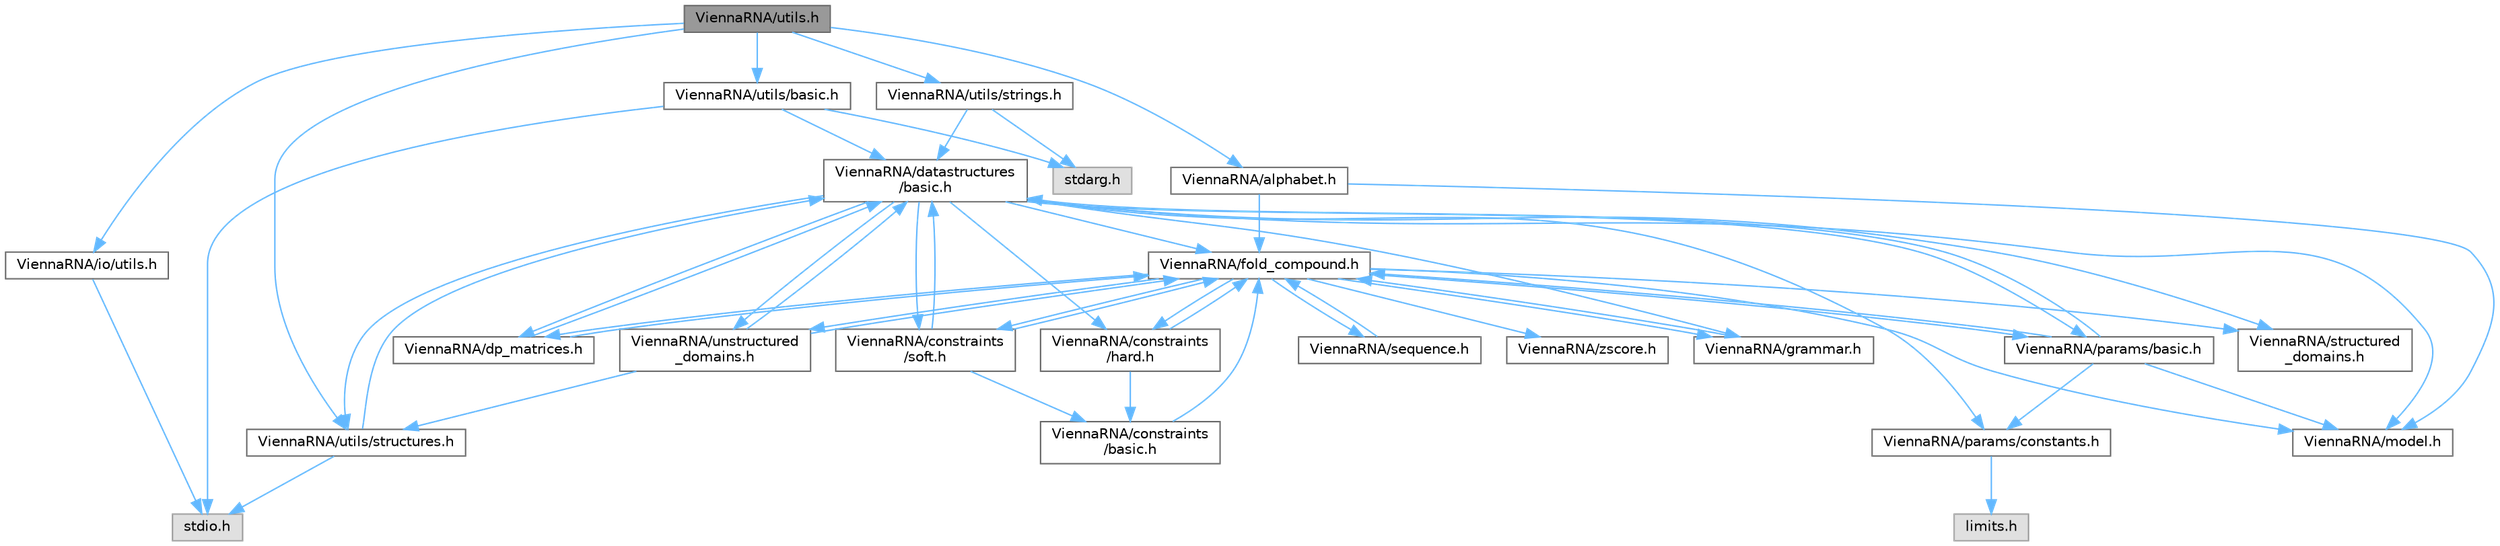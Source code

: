 digraph "ViennaRNA/utils.h"
{
 // INTERACTIVE_SVG=YES
 // LATEX_PDF_SIZE
  bgcolor="transparent";
  edge [fontname=Helvetica,fontsize=10,labelfontname=Helvetica,labelfontsize=10];
  node [fontname=Helvetica,fontsize=10,shape=box,height=0.2,width=0.4];
  Node1 [label="ViennaRNA/utils.h",height=0.2,width=0.4,color="gray40", fillcolor="grey60", style="filled", fontcolor="black",tooltip="Use ViennaRNA/utils/basic.h instead."];
  Node1 -> Node2 [color="steelblue1",style="solid"];
  Node2 [label="ViennaRNA/utils/basic.h",height=0.2,width=0.4,color="grey40", fillcolor="white", style="filled",URL="$utils_2basic_8h.html",tooltip="General utility- and helper-functions used throughout the ViennaRNA Package."];
  Node2 -> Node3 [color="steelblue1",style="solid"];
  Node3 [label="stdio.h",height=0.2,width=0.4,color="grey60", fillcolor="#E0E0E0", style="filled",tooltip=" "];
  Node2 -> Node4 [color="steelblue1",style="solid"];
  Node4 [label="stdarg.h",height=0.2,width=0.4,color="grey60", fillcolor="#E0E0E0", style="filled",tooltip=" "];
  Node2 -> Node5 [color="steelblue1",style="solid"];
  Node5 [label="ViennaRNA/datastructures\l/basic.h",height=0.2,width=0.4,color="grey40", fillcolor="white", style="filled",URL="$datastructures_2basic_8h.html",tooltip="Various data structures and pre-processor macros."];
  Node5 -> Node6 [color="steelblue1",style="solid"];
  Node6 [label="ViennaRNA/params/constants.h",height=0.2,width=0.4,color="grey40", fillcolor="white", style="filled",URL="$constants_8h.html",tooltip="Energy parameter constants."];
  Node6 -> Node7 [color="steelblue1",style="solid"];
  Node7 [label="limits.h",height=0.2,width=0.4,color="grey60", fillcolor="#E0E0E0", style="filled",tooltip=" "];
  Node5 -> Node8 [color="steelblue1",style="solid"];
  Node8 [label="ViennaRNA/fold_compound.h",height=0.2,width=0.4,color="grey40", fillcolor="white", style="filled",URL="$fold__compound_8h.html",tooltip="The Basic Fold Compound API."];
  Node8 -> Node9 [color="steelblue1",style="solid"];
  Node9 [label="ViennaRNA/model.h",height=0.2,width=0.4,color="grey40", fillcolor="white", style="filled",URL="$model_8h.html",tooltip="The model details data structure and its corresponding modifiers."];
  Node8 -> Node10 [color="steelblue1",style="solid"];
  Node10 [label="ViennaRNA/params/basic.h",height=0.2,width=0.4,color="grey40", fillcolor="white", style="filled",URL="$params_2basic_8h.html",tooltip="Functions to deal with sets of energy parameters."];
  Node10 -> Node6 [color="steelblue1",style="solid"];
  Node10 -> Node5 [color="steelblue1",style="solid"];
  Node10 -> Node8 [color="steelblue1",style="solid"];
  Node10 -> Node9 [color="steelblue1",style="solid"];
  Node8 -> Node11 [color="steelblue1",style="solid"];
  Node11 [label="ViennaRNA/sequence.h",height=0.2,width=0.4,color="grey40", fillcolor="white", style="filled",URL="$sequence_8h.html",tooltip="Functions and data structures related to sequence representations ,."];
  Node11 -> Node8 [color="steelblue1",style="solid"];
  Node8 -> Node12 [color="steelblue1",style="solid"];
  Node12 [label="ViennaRNA/dp_matrices.h",height=0.2,width=0.4,color="grey40", fillcolor="white", style="filled",URL="$dp__matrices_8h.html",tooltip="Functions to deal with standard dynamic programming (DP) matrices."];
  Node12 -> Node5 [color="steelblue1",style="solid"];
  Node12 -> Node8 [color="steelblue1",style="solid"];
  Node8 -> Node13 [color="steelblue1",style="solid"];
  Node13 [label="ViennaRNA/constraints\l/hard.h",height=0.2,width=0.4,color="grey40", fillcolor="white", style="filled",URL="$hard_8h.html",tooltip="Functions and data structures for handling of secondary structure hard constraints."];
  Node13 -> Node8 [color="steelblue1",style="solid"];
  Node13 -> Node14 [color="steelblue1",style="solid"];
  Node14 [label="ViennaRNA/constraints\l/basic.h",height=0.2,width=0.4,color="grey40", fillcolor="white", style="filled",URL="$constraints_2basic_8h.html",tooltip="Functions and data structures for constraining secondary structure predictions and evaluation."];
  Node14 -> Node8 [color="steelblue1",style="solid"];
  Node8 -> Node15 [color="steelblue1",style="solid"];
  Node15 [label="ViennaRNA/constraints\l/soft.h",height=0.2,width=0.4,color="grey40", fillcolor="white", style="filled",URL="$soft_8h.html",tooltip="Functions and data structures for secondary structure soft constraints."];
  Node15 -> Node5 [color="steelblue1",style="solid"];
  Node15 -> Node8 [color="steelblue1",style="solid"];
  Node15 -> Node14 [color="steelblue1",style="solid"];
  Node8 -> Node16 [color="steelblue1",style="solid"];
  Node16 [label="ViennaRNA/grammar.h",height=0.2,width=0.4,color="grey40", fillcolor="white", style="filled",URL="$grammar_8h.html",tooltip="Implementations for the RNA folding grammar."];
  Node16 -> Node8 [color="steelblue1",style="solid"];
  Node8 -> Node17 [color="steelblue1",style="solid"];
  Node17 [label="ViennaRNA/structured\l_domains.h",height=0.2,width=0.4,color="grey40", fillcolor="white", style="filled",URL="$structured__domains_8h.html",tooltip="This module provides interfaces that deal with additional structured domains in the folding grammar."];
  Node8 -> Node18 [color="steelblue1",style="solid"];
  Node18 [label="ViennaRNA/unstructured\l_domains.h",height=0.2,width=0.4,color="grey40", fillcolor="white", style="filled",URL="$unstructured__domains_8h.html",tooltip="Functions to modify unstructured domains, e.g. to incorporate ligands binding to unpaired stretches."];
  Node18 -> Node5 [color="steelblue1",style="solid"];
  Node18 -> Node8 [color="steelblue1",style="solid"];
  Node18 -> Node19 [color="steelblue1",style="solid"];
  Node19 [label="ViennaRNA/utils/structures.h",height=0.2,width=0.4,color="grey40", fillcolor="white", style="filled",URL="$utils_2structures_8h.html",tooltip="Various utility- and helper-functions for secondary structure parsing, converting,..."];
  Node19 -> Node3 [color="steelblue1",style="solid"];
  Node19 -> Node5 [color="steelblue1",style="solid"];
  Node8 -> Node20 [color="steelblue1",style="solid"];
  Node20 [label="ViennaRNA/zscore.h",height=0.2,width=0.4,color="grey40", fillcolor="white", style="filled",URL="$zscore_8h_source.html",tooltip=" "];
  Node5 -> Node9 [color="steelblue1",style="solid"];
  Node5 -> Node10 [color="steelblue1",style="solid"];
  Node5 -> Node12 [color="steelblue1",style="solid"];
  Node5 -> Node13 [color="steelblue1",style="solid"];
  Node5 -> Node15 [color="steelblue1",style="solid"];
  Node5 -> Node16 [color="steelblue1",style="solid"];
  Node5 -> Node17 [color="steelblue1",style="solid"];
  Node5 -> Node18 [color="steelblue1",style="solid"];
  Node5 -> Node19 [color="steelblue1",style="solid"];
  Node1 -> Node21 [color="steelblue1",style="solid"];
  Node21 [label="ViennaRNA/utils/strings.h",height=0.2,width=0.4,color="grey40", fillcolor="white", style="filled",URL="$strings_8h.html",tooltip="General utility- and helper-functions for RNA sequence and structure strings used throughout the Vien..."];
  Node21 -> Node4 [color="steelblue1",style="solid"];
  Node21 -> Node5 [color="steelblue1",style="solid"];
  Node1 -> Node19 [color="steelblue1",style="solid"];
  Node1 -> Node22 [color="steelblue1",style="solid"];
  Node22 [label="ViennaRNA/io/utils.h",height=0.2,width=0.4,color="grey40", fillcolor="white", style="filled",URL="$io_2utils_8h.html",tooltip="Several utilities for file handling."];
  Node22 -> Node3 [color="steelblue1",style="solid"];
  Node1 -> Node23 [color="steelblue1",style="solid"];
  Node23 [label="ViennaRNA/alphabet.h",height=0.2,width=0.4,color="grey40", fillcolor="white", style="filled",URL="$alphabet_8h.html",tooltip="Functions to process, convert, and generally handle different nucleotide and/or base pair alphabets."];
  Node23 -> Node8 [color="steelblue1",style="solid"];
  Node23 -> Node9 [color="steelblue1",style="solid"];
}
